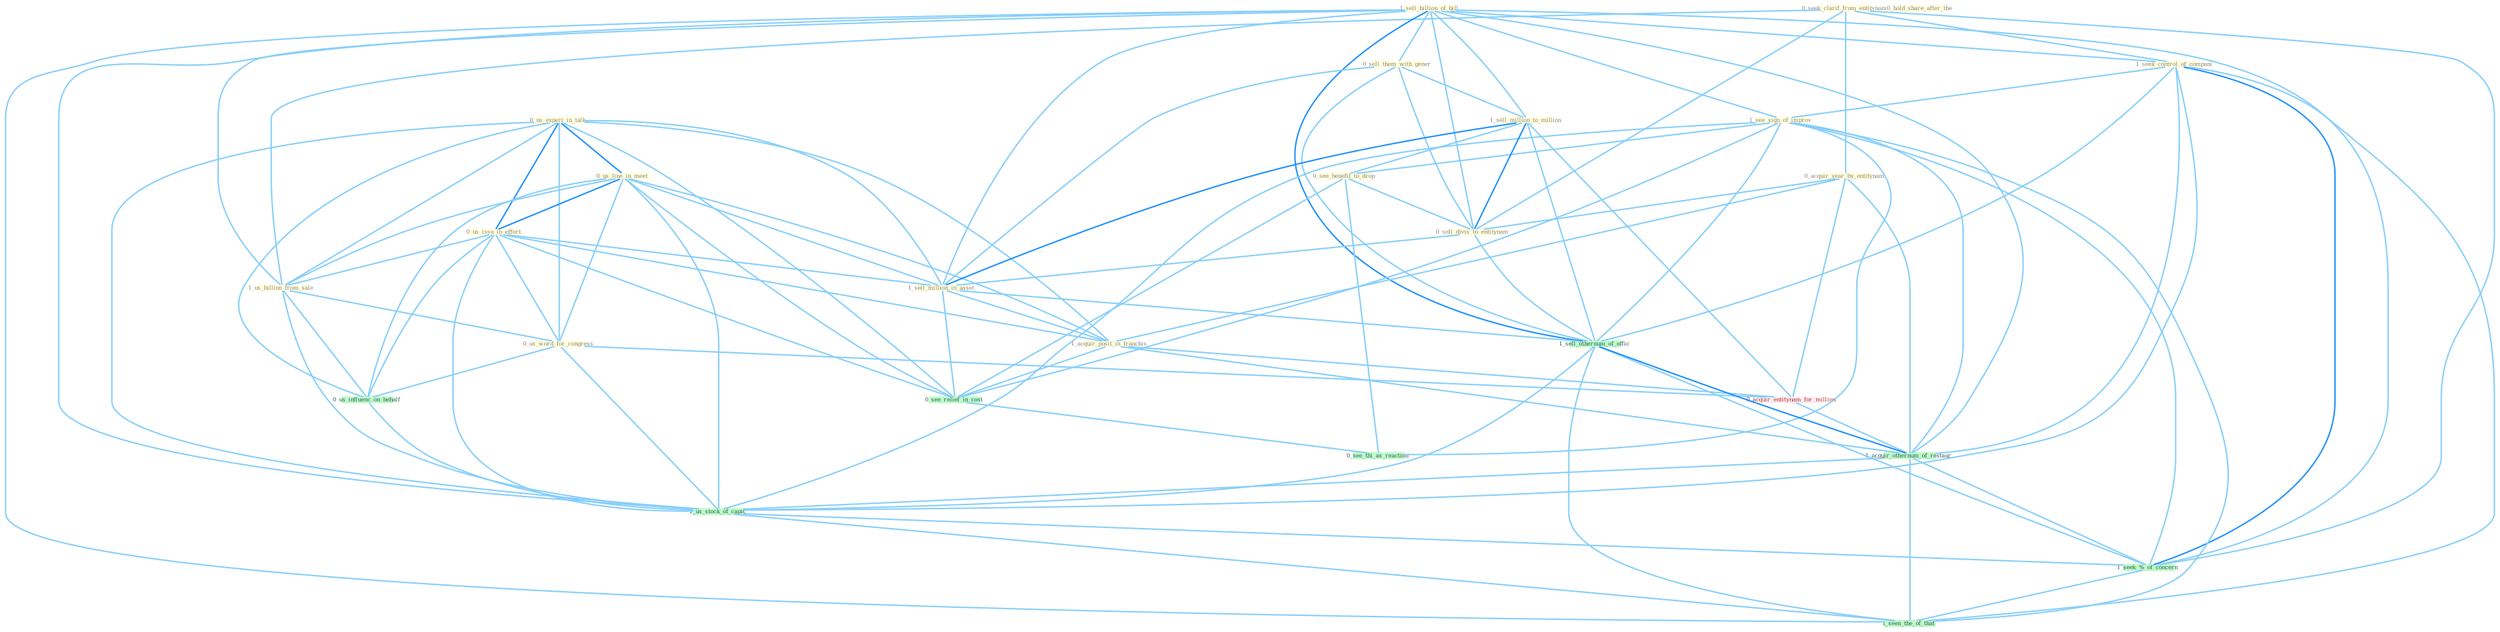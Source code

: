 Graph G{ 
    node
    [shape=polygon,style=filled,width=.5,height=.06,color="#BDFCC9",fixedsize=true,fontsize=4,
    fontcolor="#2f4f4f"];
    {node
    [color="#ffffe0", fontcolor="#8b7d6b"] "0_us_experi_in_talk " "0_seek_clarif_from_entitynam " "1_sell_billion_of_bill " "0_sell_them_with_gener " "0_us_line_in_meet " "0_acquir_year_by_entitynam " "1_seek_control_of_compani " "1_see_sign_of_improv " "1_sell_million_to_million " "0_us_issu_in_effort " "1_us_billion_from_sale " "0_see_benefit_to_drop " "0_sell_divis_to_entitynam " "0_hold_share_after_the " "1_sell_million_in_asset " "1_acquir_posit_in_franchis " "0_us_word_for_congress "}
{node [color="#fff0f5", fontcolor="#b22222"] "0_acquir_entitynam_for_million "}
edge [color="#B0E2FF"];

	"0_us_experi_in_talk " -- "0_us_line_in_meet " [w="2", color="#1e90ff" , len=0.8];
	"0_us_experi_in_talk " -- "0_us_issu_in_effort " [w="2", color="#1e90ff" , len=0.8];
	"0_us_experi_in_talk " -- "1_us_billion_from_sale " [w="1", color="#87cefa" ];
	"0_us_experi_in_talk " -- "1_sell_million_in_asset " [w="1", color="#87cefa" ];
	"0_us_experi_in_talk " -- "1_acquir_posit_in_franchis " [w="1", color="#87cefa" ];
	"0_us_experi_in_talk " -- "0_us_word_for_congress " [w="1", color="#87cefa" ];
	"0_us_experi_in_talk " -- "0_us_influenc_on_behalf " [w="1", color="#87cefa" ];
	"0_us_experi_in_talk " -- "0_see_relief_in_cost " [w="1", color="#87cefa" ];
	"0_us_experi_in_talk " -- "1_us_stock_of_capit " [w="1", color="#87cefa" ];
	"0_seek_clarif_from_entitynam " -- "0_acquir_year_by_entitynam " [w="1", color="#87cefa" ];
	"0_seek_clarif_from_entitynam " -- "1_seek_control_of_compani " [w="1", color="#87cefa" ];
	"0_seek_clarif_from_entitynam " -- "1_us_billion_from_sale " [w="1", color="#87cefa" ];
	"0_seek_clarif_from_entitynam " -- "0_sell_divis_to_entitynam " [w="1", color="#87cefa" ];
	"0_seek_clarif_from_entitynam " -- "1_seek_%_of_concern " [w="1", color="#87cefa" ];
	"1_sell_billion_of_bill " -- "0_sell_them_with_gener " [w="1", color="#87cefa" ];
	"1_sell_billion_of_bill " -- "1_seek_control_of_compani " [w="1", color="#87cefa" ];
	"1_sell_billion_of_bill " -- "1_see_sign_of_improv " [w="1", color="#87cefa" ];
	"1_sell_billion_of_bill " -- "1_sell_million_to_million " [w="1", color="#87cefa" ];
	"1_sell_billion_of_bill " -- "1_us_billion_from_sale " [w="1", color="#87cefa" ];
	"1_sell_billion_of_bill " -- "0_sell_divis_to_entitynam " [w="1", color="#87cefa" ];
	"1_sell_billion_of_bill " -- "1_sell_million_in_asset " [w="1", color="#87cefa" ];
	"1_sell_billion_of_bill " -- "1_sell_othernum_of_offic " [w="2", color="#1e90ff" , len=0.8];
	"1_sell_billion_of_bill " -- "1_acquir_othernum_of_restaur " [w="1", color="#87cefa" ];
	"1_sell_billion_of_bill " -- "1_us_stock_of_capit " [w="1", color="#87cefa" ];
	"1_sell_billion_of_bill " -- "1_seek_%_of_concern " [w="1", color="#87cefa" ];
	"1_sell_billion_of_bill " -- "1_seen_the_of_that " [w="1", color="#87cefa" ];
	"0_sell_them_with_gener " -- "1_sell_million_to_million " [w="1", color="#87cefa" ];
	"0_sell_them_with_gener " -- "0_sell_divis_to_entitynam " [w="1", color="#87cefa" ];
	"0_sell_them_with_gener " -- "1_sell_million_in_asset " [w="1", color="#87cefa" ];
	"0_sell_them_with_gener " -- "1_sell_othernum_of_offic " [w="1", color="#87cefa" ];
	"0_us_line_in_meet " -- "0_us_issu_in_effort " [w="2", color="#1e90ff" , len=0.8];
	"0_us_line_in_meet " -- "1_us_billion_from_sale " [w="1", color="#87cefa" ];
	"0_us_line_in_meet " -- "1_sell_million_in_asset " [w="1", color="#87cefa" ];
	"0_us_line_in_meet " -- "1_acquir_posit_in_franchis " [w="1", color="#87cefa" ];
	"0_us_line_in_meet " -- "0_us_word_for_congress " [w="1", color="#87cefa" ];
	"0_us_line_in_meet " -- "0_us_influenc_on_behalf " [w="1", color="#87cefa" ];
	"0_us_line_in_meet " -- "0_see_relief_in_cost " [w="1", color="#87cefa" ];
	"0_us_line_in_meet " -- "1_us_stock_of_capit " [w="1", color="#87cefa" ];
	"0_acquir_year_by_entitynam " -- "0_sell_divis_to_entitynam " [w="1", color="#87cefa" ];
	"0_acquir_year_by_entitynam " -- "1_acquir_posit_in_franchis " [w="1", color="#87cefa" ];
	"0_acquir_year_by_entitynam " -- "0_acquir_entitynam_for_million " [w="1", color="#87cefa" ];
	"0_acquir_year_by_entitynam " -- "1_acquir_othernum_of_restaur " [w="1", color="#87cefa" ];
	"1_seek_control_of_compani " -- "1_see_sign_of_improv " [w="1", color="#87cefa" ];
	"1_seek_control_of_compani " -- "1_sell_othernum_of_offic " [w="1", color="#87cefa" ];
	"1_seek_control_of_compani " -- "1_acquir_othernum_of_restaur " [w="1", color="#87cefa" ];
	"1_seek_control_of_compani " -- "1_us_stock_of_capit " [w="1", color="#87cefa" ];
	"1_seek_control_of_compani " -- "1_seek_%_of_concern " [w="2", color="#1e90ff" , len=0.8];
	"1_seek_control_of_compani " -- "1_seen_the_of_that " [w="1", color="#87cefa" ];
	"1_see_sign_of_improv " -- "0_see_benefit_to_drop " [w="1", color="#87cefa" ];
	"1_see_sign_of_improv " -- "1_sell_othernum_of_offic " [w="1", color="#87cefa" ];
	"1_see_sign_of_improv " -- "0_see_relief_in_cost " [w="1", color="#87cefa" ];
	"1_see_sign_of_improv " -- "0_see_thi_as_reaction " [w="1", color="#87cefa" ];
	"1_see_sign_of_improv " -- "1_acquir_othernum_of_restaur " [w="1", color="#87cefa" ];
	"1_see_sign_of_improv " -- "1_us_stock_of_capit " [w="1", color="#87cefa" ];
	"1_see_sign_of_improv " -- "1_seek_%_of_concern " [w="1", color="#87cefa" ];
	"1_see_sign_of_improv " -- "1_seen_the_of_that " [w="1", color="#87cefa" ];
	"1_sell_million_to_million " -- "0_see_benefit_to_drop " [w="1", color="#87cefa" ];
	"1_sell_million_to_million " -- "0_sell_divis_to_entitynam " [w="2", color="#1e90ff" , len=0.8];
	"1_sell_million_to_million " -- "1_sell_million_in_asset " [w="2", color="#1e90ff" , len=0.8];
	"1_sell_million_to_million " -- "0_acquir_entitynam_for_million " [w="1", color="#87cefa" ];
	"1_sell_million_to_million " -- "1_sell_othernum_of_offic " [w="1", color="#87cefa" ];
	"0_us_issu_in_effort " -- "1_us_billion_from_sale " [w="1", color="#87cefa" ];
	"0_us_issu_in_effort " -- "1_sell_million_in_asset " [w="1", color="#87cefa" ];
	"0_us_issu_in_effort " -- "1_acquir_posit_in_franchis " [w="1", color="#87cefa" ];
	"0_us_issu_in_effort " -- "0_us_word_for_congress " [w="1", color="#87cefa" ];
	"0_us_issu_in_effort " -- "0_us_influenc_on_behalf " [w="1", color="#87cefa" ];
	"0_us_issu_in_effort " -- "0_see_relief_in_cost " [w="1", color="#87cefa" ];
	"0_us_issu_in_effort " -- "1_us_stock_of_capit " [w="1", color="#87cefa" ];
	"1_us_billion_from_sale " -- "0_us_word_for_congress " [w="1", color="#87cefa" ];
	"1_us_billion_from_sale " -- "0_us_influenc_on_behalf " [w="1", color="#87cefa" ];
	"1_us_billion_from_sale " -- "1_us_stock_of_capit " [w="1", color="#87cefa" ];
	"0_see_benefit_to_drop " -- "0_sell_divis_to_entitynam " [w="1", color="#87cefa" ];
	"0_see_benefit_to_drop " -- "0_see_relief_in_cost " [w="1", color="#87cefa" ];
	"0_see_benefit_to_drop " -- "0_see_thi_as_reaction " [w="1", color="#87cefa" ];
	"0_sell_divis_to_entitynam " -- "1_sell_million_in_asset " [w="1", color="#87cefa" ];
	"0_sell_divis_to_entitynam " -- "1_sell_othernum_of_offic " [w="1", color="#87cefa" ];
	"1_sell_million_in_asset " -- "1_acquir_posit_in_franchis " [w="1", color="#87cefa" ];
	"1_sell_million_in_asset " -- "1_sell_othernum_of_offic " [w="1", color="#87cefa" ];
	"1_sell_million_in_asset " -- "0_see_relief_in_cost " [w="1", color="#87cefa" ];
	"1_acquir_posit_in_franchis " -- "0_acquir_entitynam_for_million " [w="1", color="#87cefa" ];
	"1_acquir_posit_in_franchis " -- "0_see_relief_in_cost " [w="1", color="#87cefa" ];
	"1_acquir_posit_in_franchis " -- "1_acquir_othernum_of_restaur " [w="1", color="#87cefa" ];
	"0_us_word_for_congress " -- "0_acquir_entitynam_for_million " [w="1", color="#87cefa" ];
	"0_us_word_for_congress " -- "0_us_influenc_on_behalf " [w="1", color="#87cefa" ];
	"0_us_word_for_congress " -- "1_us_stock_of_capit " [w="1", color="#87cefa" ];
	"0_acquir_entitynam_for_million " -- "1_acquir_othernum_of_restaur " [w="1", color="#87cefa" ];
	"1_sell_othernum_of_offic " -- "1_acquir_othernum_of_restaur " [w="2", color="#1e90ff" , len=0.8];
	"1_sell_othernum_of_offic " -- "1_us_stock_of_capit " [w="1", color="#87cefa" ];
	"1_sell_othernum_of_offic " -- "1_seek_%_of_concern " [w="1", color="#87cefa" ];
	"1_sell_othernum_of_offic " -- "1_seen_the_of_that " [w="1", color="#87cefa" ];
	"0_us_influenc_on_behalf " -- "1_us_stock_of_capit " [w="1", color="#87cefa" ];
	"0_see_relief_in_cost " -- "0_see_thi_as_reaction " [w="1", color="#87cefa" ];
	"1_acquir_othernum_of_restaur " -- "1_us_stock_of_capit " [w="1", color="#87cefa" ];
	"1_acquir_othernum_of_restaur " -- "1_seek_%_of_concern " [w="1", color="#87cefa" ];
	"1_acquir_othernum_of_restaur " -- "1_seen_the_of_that " [w="1", color="#87cefa" ];
	"1_us_stock_of_capit " -- "1_seek_%_of_concern " [w="1", color="#87cefa" ];
	"1_us_stock_of_capit " -- "1_seen_the_of_that " [w="1", color="#87cefa" ];
	"1_seek_%_of_concern " -- "1_seen_the_of_that " [w="1", color="#87cefa" ];
}